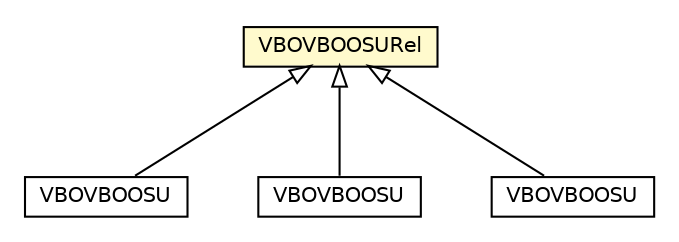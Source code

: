 #!/usr/local/bin/dot
#
# Class diagram 
# Generated by UMLGraph version R5_6-24-gf6e263 (http://www.umlgraph.org/)
#

digraph G {
	edge [fontname="Helvetica",fontsize=10,labelfontname="Helvetica",labelfontsize=10];
	node [fontname="Helvetica",fontsize=10,shape=plaintext];
	nodesep=0.25;
	ranksep=0.5;
	// nl.egem.stuf.sector.bg._0204.VBOVraag.VBOVBOOSU
	c230274 [label=<<table title="nl.egem.stuf.sector.bg._0204.VBOVraag.VBOVBOOSU" border="0" cellborder="1" cellspacing="0" cellpadding="2" port="p" href="./VBOVraag.VBOVBOOSU.html">
		<tr><td><table border="0" cellspacing="0" cellpadding="1">
<tr><td align="center" balign="center"> VBOVBOOSU </td></tr>
		</table></td></tr>
		</table>>, URL="./VBOVraag.VBOVBOOSU.html", fontname="Helvetica", fontcolor="black", fontsize=10.0];
	// nl.egem.stuf.sector.bg._0204.VBOAntwoord.VBOVBOOSU
	c230332 [label=<<table title="nl.egem.stuf.sector.bg._0204.VBOAntwoord.VBOVBOOSU" border="0" cellborder="1" cellspacing="0" cellpadding="2" port="p" href="./VBOAntwoord.VBOVBOOSU.html">
		<tr><td><table border="0" cellspacing="0" cellpadding="1">
<tr><td align="center" balign="center"> VBOVBOOSU </td></tr>
		</table></td></tr>
		</table>>, URL="./VBOAntwoord.VBOVBOOSU.html", fontname="Helvetica", fontcolor="black", fontsize=10.0];
	// nl.egem.stuf.sector.bg._0204.VBOVBOOSURel
	c230419 [label=<<table title="nl.egem.stuf.sector.bg._0204.VBOVBOOSURel" border="0" cellborder="1" cellspacing="0" cellpadding="2" port="p" bgcolor="lemonChiffon" href="./VBOVBOOSURel.html">
		<tr><td><table border="0" cellspacing="0" cellpadding="1">
<tr><td align="center" balign="center"> VBOVBOOSURel </td></tr>
		</table></td></tr>
		</table>>, URL="./VBOVBOOSURel.html", fontname="Helvetica", fontcolor="black", fontsize=10.0];
	// nl.egem.stuf.sector.bg._0204.VBOKennisgeving.VBOVBOOSU
	c230674 [label=<<table title="nl.egem.stuf.sector.bg._0204.VBOKennisgeving.VBOVBOOSU" border="0" cellborder="1" cellspacing="0" cellpadding="2" port="p" href="./VBOKennisgeving.VBOVBOOSU.html">
		<tr><td><table border="0" cellspacing="0" cellpadding="1">
<tr><td align="center" balign="center"> VBOVBOOSU </td></tr>
		</table></td></tr>
		</table>>, URL="./VBOKennisgeving.VBOVBOOSU.html", fontname="Helvetica", fontcolor="black", fontsize=10.0];
	//nl.egem.stuf.sector.bg._0204.VBOVraag.VBOVBOOSU extends nl.egem.stuf.sector.bg._0204.VBOVBOOSURel
	c230419:p -> c230274:p [dir=back,arrowtail=empty];
	//nl.egem.stuf.sector.bg._0204.VBOAntwoord.VBOVBOOSU extends nl.egem.stuf.sector.bg._0204.VBOVBOOSURel
	c230419:p -> c230332:p [dir=back,arrowtail=empty];
	//nl.egem.stuf.sector.bg._0204.VBOKennisgeving.VBOVBOOSU extends nl.egem.stuf.sector.bg._0204.VBOVBOOSURel
	c230419:p -> c230674:p [dir=back,arrowtail=empty];
}

